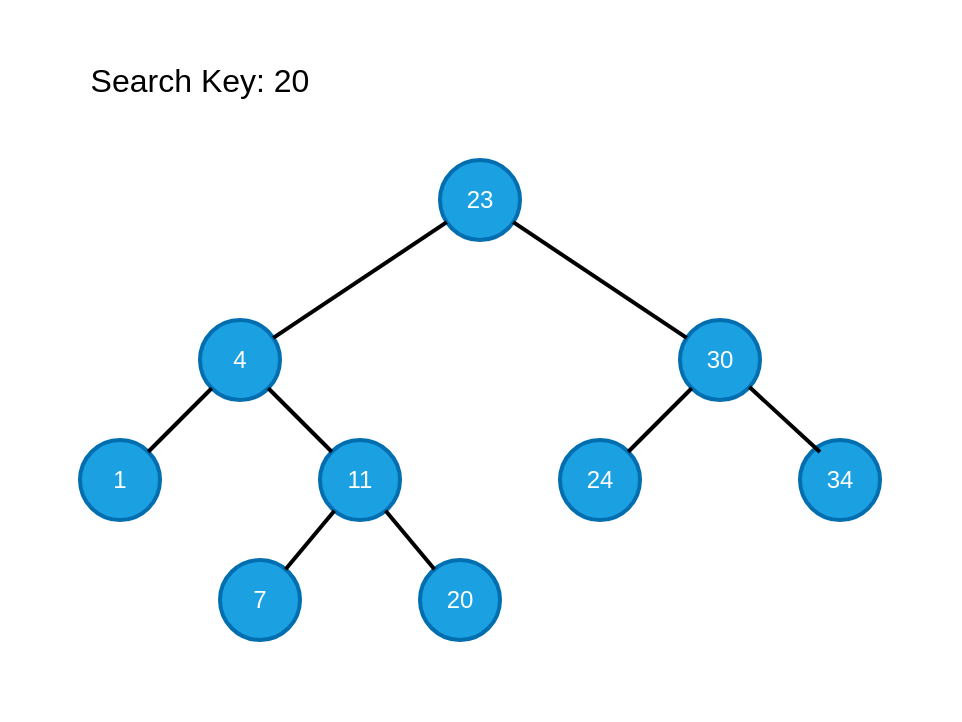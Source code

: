 <mxfile version="14.2.4" type="embed" pages="6">
    <diagram id="6hGFLwfOUW9BJ-s0fimq" name="01">
        <mxGraphModel dx="668" dy="574" grid="1" gridSize="10" guides="1" tooltips="1" connect="1" arrows="1" fold="1" page="1" pageScale="1" pageWidth="827" pageHeight="1169" math="0" shadow="0">
            <root>
                <mxCell id="0"/>
                <mxCell id="1" parent="0"/>
                <mxCell id="2" value="" style="rounded=0;whiteSpace=wrap;html=1;fillColor=#FFFFFF;strokeColor=none;" parent="1" vertex="1">
                    <mxGeometry x="100" y="20" width="480" height="360" as="geometry"/>
                </mxCell>
                <mxCell id="3" value="23" style="ellipse;whiteSpace=wrap;html=1;aspect=fixed;strokeColor=#006EAF;strokeWidth=2;fillColor=#1ba1e2;fontColor=#ffffff;" parent="1" vertex="1">
                    <mxGeometry x="320" y="100" width="40" height="40" as="geometry"/>
                </mxCell>
                <mxCell id="4" value="4&lt;span style=&quot;color: rgba(0 , 0 , 0 , 0) ; font-family: monospace ; font-size: 0px&quot;&gt;%3CmxGraphModel%3E%3Croot%3E%3CmxCell%20id%3D%220%22%2F%3E%3CmxCell%20id%3D%221%22%20parent%3D%220%22%2F%3E%3CmxCell%20id%3D%222%22%20value%3D%2223%22%20style%3D%22ellipse%3BwhiteSpace%3Dwrap%3Bhtml%3D1%3Baspect%3Dfixed%3BstrokeColor%3D%23006EAF%3BstrokeWidth%3D2%3BfillColor%3D%231ba1e2%3BfontColor%3D%23ffffff%3B%22%20vertex%3D%221%22%20parent%3D%221%22%3E%3CmxGeometry%20x%3D%22320%22%20y%3D%22120%22%20width%3D%2240%22%20height%3D%2240%22%20as%3D%22geometry%22%2F%3E%3C%2FmxCell%3E%3C%2Froot%3E%3C%2FmxGraphModel%3E&lt;/span&gt;" style="ellipse;whiteSpace=wrap;html=1;aspect=fixed;strokeColor=#006EAF;strokeWidth=2;fillColor=#1ba1e2;fontColor=#ffffff;" parent="1" vertex="1">
                    <mxGeometry x="200" y="180" width="40" height="40" as="geometry"/>
                </mxCell>
                <mxCell id="5" value="30" style="ellipse;whiteSpace=wrap;html=1;aspect=fixed;strokeColor=#006EAF;strokeWidth=2;fillColor=#1ba1e2;fontColor=#ffffff;" parent="1" vertex="1">
                    <mxGeometry x="440" y="180" width="40" height="40" as="geometry"/>
                </mxCell>
                <mxCell id="6" value="1" style="ellipse;whiteSpace=wrap;html=1;aspect=fixed;strokeColor=#006EAF;strokeWidth=2;fillColor=#1ba1e2;fontColor=#ffffff;" parent="1" vertex="1">
                    <mxGeometry x="140" y="240" width="40" height="40" as="geometry"/>
                </mxCell>
                <mxCell id="7" value="11" style="ellipse;whiteSpace=wrap;html=1;aspect=fixed;strokeColor=#006EAF;strokeWidth=2;fillColor=#1ba1e2;fontColor=#ffffff;" parent="1" vertex="1">
                    <mxGeometry x="260" y="240" width="40" height="40" as="geometry"/>
                </mxCell>
                <mxCell id="8" value="24" style="ellipse;whiteSpace=wrap;html=1;aspect=fixed;strokeColor=#006EAF;strokeWidth=2;fillColor=#1ba1e2;fontColor=#ffffff;" parent="1" vertex="1">
                    <mxGeometry x="380" y="240" width="40" height="40" as="geometry"/>
                </mxCell>
                <mxCell id="9" value="34" style="ellipse;whiteSpace=wrap;html=1;aspect=fixed;strokeColor=#006EAF;strokeWidth=2;fillColor=#1ba1e2;fontColor=#ffffff;" parent="1" vertex="1">
                    <mxGeometry x="500" y="240" width="40" height="40" as="geometry"/>
                </mxCell>
                <mxCell id="10" value="7" style="ellipse;whiteSpace=wrap;html=1;aspect=fixed;strokeColor=#006EAF;strokeWidth=2;fillColor=#1ba1e2;fontColor=#ffffff;" parent="1" vertex="1">
                    <mxGeometry x="210" y="300" width="40" height="40" as="geometry"/>
                </mxCell>
                <mxCell id="11" value="20" style="ellipse;whiteSpace=wrap;html=1;aspect=fixed;strokeColor=#006EAF;strokeWidth=2;fillColor=#1ba1e2;fontColor=#ffffff;" parent="1" vertex="1">
                    <mxGeometry x="310" y="300" width="40" height="40" as="geometry"/>
                </mxCell>
                <mxCell id="12" value="" style="endArrow=none;html=1;strokeColor=#000000;strokeWidth=2;" parent="1" source="4" target="3" edge="1">
                    <mxGeometry width="50" height="50" relative="1" as="geometry">
                        <mxPoint x="400" y="510" as="sourcePoint"/>
                        <mxPoint x="450" y="460" as="targetPoint"/>
                    </mxGeometry>
                </mxCell>
                <mxCell id="13" value="" style="endArrow=none;html=1;strokeColor=#000000;strokeWidth=2;" parent="1" source="5" target="3" edge="1">
                    <mxGeometry width="50" height="50" relative="1" as="geometry">
                        <mxPoint x="244.142" y="195.858" as="sourcePoint"/>
                        <mxPoint x="335.858" y="144.142" as="targetPoint"/>
                    </mxGeometry>
                </mxCell>
                <mxCell id="14" value="" style="endArrow=none;html=1;strokeColor=#000000;strokeWidth=2;" parent="1" source="4" target="6" edge="1">
                    <mxGeometry width="50" height="50" relative="1" as="geometry">
                        <mxPoint x="254.142" y="205.858" as="sourcePoint"/>
                        <mxPoint x="130" y="220" as="targetPoint"/>
                    </mxGeometry>
                </mxCell>
                <mxCell id="15" value="" style="endArrow=none;html=1;strokeColor=#000000;strokeWidth=2;" parent="1" target="4" edge="1" source="7">
                    <mxGeometry width="50" height="50" relative="1" as="geometry">
                        <mxPoint x="270" y="250" as="sourcePoint"/>
                        <mxPoint x="355.858" y="164.142" as="targetPoint"/>
                    </mxGeometry>
                </mxCell>
                <mxCell id="16" value="" style="endArrow=none;html=1;strokeColor=#000000;strokeWidth=2;" parent="1" source="8" target="5" edge="1">
                    <mxGeometry width="50" height="50" relative="1" as="geometry">
                        <mxPoint x="274.142" y="225.858" as="sourcePoint"/>
                        <mxPoint x="365.858" y="174.142" as="targetPoint"/>
                    </mxGeometry>
                </mxCell>
                <mxCell id="17" value="" style="endArrow=none;html=1;strokeColor=#000000;strokeWidth=2;" parent="1" target="5" edge="1">
                    <mxGeometry width="50" height="50" relative="1" as="geometry">
                        <mxPoint x="510" y="246" as="sourcePoint"/>
                        <mxPoint x="375.858" y="184.142" as="targetPoint"/>
                    </mxGeometry>
                </mxCell>
                <mxCell id="18" value="" style="endArrow=none;html=1;strokeColor=#000000;strokeWidth=2;" parent="1" source="11" target="7" edge="1">
                    <mxGeometry width="50" height="50" relative="1" as="geometry">
                        <mxPoint x="294.142" y="245.858" as="sourcePoint"/>
                        <mxPoint x="385.858" y="194.142" as="targetPoint"/>
                    </mxGeometry>
                </mxCell>
                <mxCell id="19" value="" style="endArrow=none;html=1;strokeColor=#000000;strokeWidth=2;" parent="1" source="7" target="10" edge="1">
                    <mxGeometry width="50" height="50" relative="1" as="geometry">
                        <mxPoint x="304.142" y="255.858" as="sourcePoint"/>
                        <mxPoint x="395.858" y="204.142" as="targetPoint"/>
                    </mxGeometry>
                </mxCell>
                <mxCell id="23" value="&lt;font style=&quot;font-size: 16px&quot; color=&quot;#000000&quot;&gt;Search Key: 20&lt;/font&gt;" style="text;html=1;strokeColor=none;fillColor=none;align=center;verticalAlign=middle;whiteSpace=wrap;rounded=0;" parent="1" vertex="1">
                    <mxGeometry x="140" y="50" width="120" height="20" as="geometry"/>
                </mxCell>
            </root>
        </mxGraphModel>
    </diagram>
    <diagram name="02" id="TyqY_QUfuox5X--qDcBJ">
        <mxGraphModel dx="668" dy="574" grid="1" gridSize="10" guides="1" tooltips="1" connect="1" arrows="1" fold="1" page="1" pageScale="1" pageWidth="827" pageHeight="1169" math="0" shadow="0">
            <root>
                <mxCell id="yJlyAvlwLjmYcm31kpEb-0"/>
                <mxCell id="yJlyAvlwLjmYcm31kpEb-1" parent="yJlyAvlwLjmYcm31kpEb-0"/>
                <mxCell id="yJlyAvlwLjmYcm31kpEb-2" value="" style="rounded=0;whiteSpace=wrap;html=1;fillColor=#FFFFFF;strokeColor=none;" parent="yJlyAvlwLjmYcm31kpEb-1" vertex="1">
                    <mxGeometry x="100" y="20" width="480" height="360" as="geometry"/>
                </mxCell>
                <mxCell id="yJlyAvlwLjmYcm31kpEb-3" value="23" style="ellipse;whiteSpace=wrap;html=1;aspect=fixed;strokeColor=#FF9933;strokeWidth=2;fillColor=#1ba1e2;fontColor=#ffffff;" parent="yJlyAvlwLjmYcm31kpEb-1" vertex="1">
                    <mxGeometry x="320" y="100" width="40" height="40" as="geometry"/>
                </mxCell>
                <mxCell id="yJlyAvlwLjmYcm31kpEb-4" value="4&lt;span style=&quot;color: rgba(0 , 0 , 0 , 0) ; font-family: monospace ; font-size: 0px&quot;&gt;%3CmxGraphModel%3E%3Croot%3E%3CmxCell%20id%3D%220%22%2F%3E%3CmxCell%20id%3D%221%22%20parent%3D%220%22%2F%3E%3CmxCell%20id%3D%222%22%20value%3D%2223%22%20style%3D%22ellipse%3BwhiteSpace%3Dwrap%3Bhtml%3D1%3Baspect%3Dfixed%3BstrokeColor%3D%23006EAF%3BstrokeWidth%3D2%3BfillColor%3D%231ba1e2%3BfontColor%3D%23ffffff%3B%22%20vertex%3D%221%22%20parent%3D%221%22%3E%3CmxGeometry%20x%3D%22320%22%20y%3D%22120%22%20width%3D%2240%22%20height%3D%2240%22%20as%3D%22geometry%22%2F%3E%3C%2FmxCell%3E%3C%2Froot%3E%3C%2FmxGraphModel%3E&lt;/span&gt;" style="ellipse;whiteSpace=wrap;html=1;aspect=fixed;strokeColor=#006EAF;strokeWidth=2;fillColor=#1ba1e2;fontColor=#ffffff;" parent="yJlyAvlwLjmYcm31kpEb-1" vertex="1">
                    <mxGeometry x="200" y="180" width="40" height="40" as="geometry"/>
                </mxCell>
                <mxCell id="yJlyAvlwLjmYcm31kpEb-5" value="30" style="ellipse;whiteSpace=wrap;html=1;aspect=fixed;strokeColor=#006EAF;strokeWidth=2;fillColor=#1ba1e2;fontColor=#ffffff;" parent="yJlyAvlwLjmYcm31kpEb-1" vertex="1">
                    <mxGeometry x="440" y="180" width="40" height="40" as="geometry"/>
                </mxCell>
                <mxCell id="yJlyAvlwLjmYcm31kpEb-6" value="1" style="ellipse;whiteSpace=wrap;html=1;aspect=fixed;strokeColor=#006EAF;strokeWidth=2;fillColor=#1ba1e2;fontColor=#ffffff;" parent="yJlyAvlwLjmYcm31kpEb-1" vertex="1">
                    <mxGeometry x="140" y="240" width="40" height="40" as="geometry"/>
                </mxCell>
                <mxCell id="yJlyAvlwLjmYcm31kpEb-7" value="11" style="ellipse;whiteSpace=wrap;html=1;aspect=fixed;strokeColor=#006EAF;strokeWidth=2;fillColor=#1ba1e2;fontColor=#ffffff;" parent="yJlyAvlwLjmYcm31kpEb-1" vertex="1">
                    <mxGeometry x="260" y="240" width="40" height="40" as="geometry"/>
                </mxCell>
                <mxCell id="yJlyAvlwLjmYcm31kpEb-8" value="24" style="ellipse;whiteSpace=wrap;html=1;aspect=fixed;strokeColor=#006EAF;strokeWidth=2;fillColor=#1ba1e2;fontColor=#ffffff;" parent="yJlyAvlwLjmYcm31kpEb-1" vertex="1">
                    <mxGeometry x="380" y="240" width="40" height="40" as="geometry"/>
                </mxCell>
                <mxCell id="yJlyAvlwLjmYcm31kpEb-9" value="34" style="ellipse;whiteSpace=wrap;html=1;aspect=fixed;strokeColor=#006EAF;strokeWidth=2;fillColor=#1ba1e2;fontColor=#ffffff;" parent="yJlyAvlwLjmYcm31kpEb-1" vertex="1">
                    <mxGeometry x="500" y="240" width="40" height="40" as="geometry"/>
                </mxCell>
                <mxCell id="yJlyAvlwLjmYcm31kpEb-10" value="7" style="ellipse;whiteSpace=wrap;html=1;aspect=fixed;strokeColor=#006EAF;strokeWidth=2;fillColor=#1ba1e2;fontColor=#ffffff;" parent="yJlyAvlwLjmYcm31kpEb-1" vertex="1">
                    <mxGeometry x="210" y="300" width="40" height="40" as="geometry"/>
                </mxCell>
                <mxCell id="yJlyAvlwLjmYcm31kpEb-11" value="20" style="ellipse;whiteSpace=wrap;html=1;aspect=fixed;strokeColor=#006EAF;strokeWidth=2;fillColor=#1ba1e2;fontColor=#ffffff;" parent="yJlyAvlwLjmYcm31kpEb-1" vertex="1">
                    <mxGeometry x="310" y="300" width="40" height="40" as="geometry"/>
                </mxCell>
                <mxCell id="yJlyAvlwLjmYcm31kpEb-12" value="" style="endArrow=none;html=1;strokeColor=#000000;strokeWidth=2;" parent="yJlyAvlwLjmYcm31kpEb-1" source="yJlyAvlwLjmYcm31kpEb-4" target="yJlyAvlwLjmYcm31kpEb-3" edge="1">
                    <mxGeometry width="50" height="50" relative="1" as="geometry">
                        <mxPoint x="400" y="510" as="sourcePoint"/>
                        <mxPoint x="450" y="460" as="targetPoint"/>
                    </mxGeometry>
                </mxCell>
                <mxCell id="yJlyAvlwLjmYcm31kpEb-13" value="" style="endArrow=none;html=1;strokeColor=#000000;strokeWidth=2;" parent="yJlyAvlwLjmYcm31kpEb-1" source="yJlyAvlwLjmYcm31kpEb-5" target="yJlyAvlwLjmYcm31kpEb-3" edge="1">
                    <mxGeometry width="50" height="50" relative="1" as="geometry">
                        <mxPoint x="244.142" y="195.858" as="sourcePoint"/>
                        <mxPoint x="335.858" y="144.142" as="targetPoint"/>
                    </mxGeometry>
                </mxCell>
                <mxCell id="yJlyAvlwLjmYcm31kpEb-14" value="" style="endArrow=none;html=1;strokeColor=#000000;strokeWidth=2;" parent="yJlyAvlwLjmYcm31kpEb-1" source="yJlyAvlwLjmYcm31kpEb-4" target="yJlyAvlwLjmYcm31kpEb-6" edge="1">
                    <mxGeometry width="50" height="50" relative="1" as="geometry">
                        <mxPoint x="254.142" y="205.858" as="sourcePoint"/>
                        <mxPoint x="130" y="220" as="targetPoint"/>
                    </mxGeometry>
                </mxCell>
                <mxCell id="yJlyAvlwLjmYcm31kpEb-15" value="" style="endArrow=none;html=1;strokeColor=#000000;strokeWidth=2;" parent="yJlyAvlwLjmYcm31kpEb-1" source="yJlyAvlwLjmYcm31kpEb-7" target="yJlyAvlwLjmYcm31kpEb-4" edge="1">
                    <mxGeometry width="50" height="50" relative="1" as="geometry">
                        <mxPoint x="264.142" y="215.858" as="sourcePoint"/>
                        <mxPoint x="355.858" y="164.142" as="targetPoint"/>
                    </mxGeometry>
                </mxCell>
                <mxCell id="yJlyAvlwLjmYcm31kpEb-16" value="" style="endArrow=none;html=1;strokeColor=#000000;strokeWidth=2;" parent="yJlyAvlwLjmYcm31kpEb-1" source="yJlyAvlwLjmYcm31kpEb-8" target="yJlyAvlwLjmYcm31kpEb-5" edge="1">
                    <mxGeometry width="50" height="50" relative="1" as="geometry">
                        <mxPoint x="274.142" y="225.858" as="sourcePoint"/>
                        <mxPoint x="365.858" y="174.142" as="targetPoint"/>
                    </mxGeometry>
                </mxCell>
                <mxCell id="yJlyAvlwLjmYcm31kpEb-17" value="" style="endArrow=none;html=1;strokeColor=#000000;strokeWidth=2;" parent="yJlyAvlwLjmYcm31kpEb-1" source="yJlyAvlwLjmYcm31kpEb-9" target="yJlyAvlwLjmYcm31kpEb-5" edge="1">
                    <mxGeometry width="50" height="50" relative="1" as="geometry">
                        <mxPoint x="284.142" y="235.858" as="sourcePoint"/>
                        <mxPoint x="375.858" y="184.142" as="targetPoint"/>
                    </mxGeometry>
                </mxCell>
                <mxCell id="yJlyAvlwLjmYcm31kpEb-18" value="" style="endArrow=none;html=1;strokeColor=#000000;strokeWidth=2;" parent="yJlyAvlwLjmYcm31kpEb-1" source="yJlyAvlwLjmYcm31kpEb-11" target="yJlyAvlwLjmYcm31kpEb-7" edge="1">
                    <mxGeometry width="50" height="50" relative="1" as="geometry">
                        <mxPoint x="294.142" y="245.858" as="sourcePoint"/>
                        <mxPoint x="385.858" y="194.142" as="targetPoint"/>
                    </mxGeometry>
                </mxCell>
                <mxCell id="yJlyAvlwLjmYcm31kpEb-19" value="" style="endArrow=none;html=1;strokeColor=#000000;strokeWidth=2;" parent="yJlyAvlwLjmYcm31kpEb-1" source="yJlyAvlwLjmYcm31kpEb-7" target="yJlyAvlwLjmYcm31kpEb-10" edge="1">
                    <mxGeometry width="50" height="50" relative="1" as="geometry">
                        <mxPoint x="304.142" y="255.858" as="sourcePoint"/>
                        <mxPoint x="395.858" y="204.142" as="targetPoint"/>
                    </mxGeometry>
                </mxCell>
                <mxCell id="yJlyAvlwLjmYcm31kpEb-20" value="&lt;font style=&quot;font-size: 16px&quot; color=&quot;#000000&quot;&gt;Search Key: 20&lt;/font&gt;" style="text;html=1;strokeColor=none;fillColor=none;align=center;verticalAlign=middle;whiteSpace=wrap;rounded=0;" parent="yJlyAvlwLjmYcm31kpEb-1" vertex="1">
                    <mxGeometry x="140" y="50" width="120" height="20" as="geometry"/>
                </mxCell>
                <mxCell id="yJlyAvlwLjmYcm31kpEb-21" value="" style="html=1;shadow=0;dashed=0;align=center;verticalAlign=middle;shape=mxgraph.arrows2.arrow;dy=0.52;dx=24.67;notch=0;strokeColor=#FF9933;fillColor=#FF9933;" parent="yJlyAvlwLjmYcm31kpEb-1" vertex="1">
                    <mxGeometry x="270" y="110" width="40" height="20" as="geometry"/>
                </mxCell>
            </root>
        </mxGraphModel>
    </diagram>
    <diagram name="03" id="FLO3kO1rliN66ES55ZwG">
        &#xa;
        <mxGraphModel dx="668" dy="574" grid="1" gridSize="10" guides="1" tooltips="1" connect="1" arrows="1" fold="1" page="1" pageScale="1" pageWidth="827" pageHeight="1169" math="0" shadow="0">
            &#xa;
            <root>
                &#xa;
                <mxCell id="lk4CORNwmiTK9j70exBJ-0"/>
                &#xa;
                <mxCell id="lk4CORNwmiTK9j70exBJ-1" parent="lk4CORNwmiTK9j70exBJ-0"/>
                &#xa;
                <mxCell id="lk4CORNwmiTK9j70exBJ-2" value="" style="rounded=0;whiteSpace=wrap;html=1;fillColor=#FFFFFF;strokeColor=none;" parent="lk4CORNwmiTK9j70exBJ-1" vertex="1">
                    &#xa;
                    <mxGeometry x="100" y="20" width="480" height="360" as="geometry"/>
                    &#xa;
                </mxCell>
                &#xa;
                <mxCell id="lk4CORNwmiTK9j70exBJ-3" value="23" style="ellipse;whiteSpace=wrap;html=1;aspect=fixed;strokeColor=#006EAF;strokeWidth=2;fillColor=#1ba1e2;fontColor=#ffffff;" parent="lk4CORNwmiTK9j70exBJ-1" vertex="1">
                    &#xa;
                    <mxGeometry x="320" y="100" width="40" height="40" as="geometry"/>
                    &#xa;
                </mxCell>
                &#xa;
                <mxCell id="lk4CORNwmiTK9j70exBJ-4" value="4&lt;span style=&quot;color: rgba(0 , 0 , 0 , 0) ; font-family: monospace ; font-size: 0px&quot;&gt;%3CmxGraphModel%3E%3Croot%3E%3CmxCell%20id%3D%220%22%2F%3E%3CmxCell%20id%3D%221%22%20parent%3D%220%22%2F%3E%3CmxCell%20id%3D%222%22%20value%3D%2223%22%20style%3D%22ellipse%3BwhiteSpace%3Dwrap%3Bhtml%3D1%3Baspect%3Dfixed%3BstrokeColor%3D%23006EAF%3BstrokeWidth%3D2%3BfillColor%3D%231ba1e2%3BfontColor%3D%23ffffff%3B%22%20vertex%3D%221%22%20parent%3D%221%22%3E%3CmxGeometry%20x%3D%22320%22%20y%3D%22120%22%20width%3D%2240%22%20height%3D%2240%22%20as%3D%22geometry%22%2F%3E%3C%2FmxCell%3E%3C%2Froot%3E%3C%2FmxGraphModel%3E&lt;/span&gt;" style="ellipse;whiteSpace=wrap;html=1;aspect=fixed;strokeColor=#FF9933;strokeWidth=2;fillColor=#1ba1e2;fontColor=#ffffff;" parent="lk4CORNwmiTK9j70exBJ-1" vertex="1">
                    &#xa;
                    <mxGeometry x="200" y="180" width="40" height="40" as="geometry"/>
                    &#xa;
                </mxCell>
                &#xa;
                <mxCell id="lk4CORNwmiTK9j70exBJ-5" value="30" style="ellipse;whiteSpace=wrap;html=1;aspect=fixed;strokeColor=#006EAF;strokeWidth=2;fillColor=#1ba1e2;fontColor=#ffffff;" parent="lk4CORNwmiTK9j70exBJ-1" vertex="1">
                    &#xa;
                    <mxGeometry x="440" y="180" width="40" height="40" as="geometry"/>
                    &#xa;
                </mxCell>
                &#xa;
                <mxCell id="lk4CORNwmiTK9j70exBJ-6" value="1" style="ellipse;whiteSpace=wrap;html=1;aspect=fixed;strokeColor=#006EAF;strokeWidth=2;fillColor=#1ba1e2;fontColor=#ffffff;" parent="lk4CORNwmiTK9j70exBJ-1" vertex="1">
                    &#xa;
                    <mxGeometry x="140" y="240" width="40" height="40" as="geometry"/>
                    &#xa;
                </mxCell>
                &#xa;
                <mxCell id="lk4CORNwmiTK9j70exBJ-7" value="11" style="ellipse;whiteSpace=wrap;html=1;aspect=fixed;strokeColor=#006EAF;strokeWidth=2;fillColor=#1ba1e2;fontColor=#ffffff;" parent="lk4CORNwmiTK9j70exBJ-1" vertex="1">
                    &#xa;
                    <mxGeometry x="260" y="240" width="40" height="40" as="geometry"/>
                    &#xa;
                </mxCell>
                &#xa;
                <mxCell id="lk4CORNwmiTK9j70exBJ-8" value="24" style="ellipse;whiteSpace=wrap;html=1;aspect=fixed;strokeColor=#006EAF;strokeWidth=2;fillColor=#1ba1e2;fontColor=#ffffff;" parent="lk4CORNwmiTK9j70exBJ-1" vertex="1">
                    &#xa;
                    <mxGeometry x="380" y="240" width="40" height="40" as="geometry"/>
                    &#xa;
                </mxCell>
                &#xa;
                <mxCell id="lk4CORNwmiTK9j70exBJ-9" value="34" style="ellipse;whiteSpace=wrap;html=1;aspect=fixed;strokeColor=#006EAF;strokeWidth=2;fillColor=#1ba1e2;fontColor=#ffffff;" parent="lk4CORNwmiTK9j70exBJ-1" vertex="1">
                    &#xa;
                    <mxGeometry x="500" y="240" width="40" height="40" as="geometry"/>
                    &#xa;
                </mxCell>
                &#xa;
                <mxCell id="lk4CORNwmiTK9j70exBJ-10" value="7" style="ellipse;whiteSpace=wrap;html=1;aspect=fixed;strokeColor=#006EAF;strokeWidth=2;fillColor=#1ba1e2;fontColor=#ffffff;" parent="lk4CORNwmiTK9j70exBJ-1" vertex="1">
                    &#xa;
                    <mxGeometry x="210" y="300" width="40" height="40" as="geometry"/>
                    &#xa;
                </mxCell>
                &#xa;
                <mxCell id="lk4CORNwmiTK9j70exBJ-11" value="20" style="ellipse;whiteSpace=wrap;html=1;aspect=fixed;strokeColor=#006EAF;strokeWidth=2;fillColor=#1ba1e2;fontColor=#ffffff;" parent="lk4CORNwmiTK9j70exBJ-1" vertex="1">
                    &#xa;
                    <mxGeometry x="310" y="300" width="40" height="40" as="geometry"/>
                    &#xa;
                </mxCell>
                &#xa;
                <mxCell id="lk4CORNwmiTK9j70exBJ-12" value="" style="endArrow=none;html=1;strokeColor=#000000;strokeWidth=2;" parent="lk4CORNwmiTK9j70exBJ-1" source="lk4CORNwmiTK9j70exBJ-4" target="lk4CORNwmiTK9j70exBJ-3" edge="1">
                    &#xa;
                    <mxGeometry width="50" height="50" relative="1" as="geometry">
                        &#xa;
                        <mxPoint x="400" y="510" as="sourcePoint"/>
                        &#xa;
                        <mxPoint x="450" y="460" as="targetPoint"/>
                        &#xa;
                    </mxGeometry>
                    &#xa;
                </mxCell>
                &#xa;
                <mxCell id="lk4CORNwmiTK9j70exBJ-13" value="" style="endArrow=none;html=1;strokeColor=#000000;strokeWidth=2;" parent="lk4CORNwmiTK9j70exBJ-1" source="lk4CORNwmiTK9j70exBJ-5" target="lk4CORNwmiTK9j70exBJ-3" edge="1">
                    &#xa;
                    <mxGeometry width="50" height="50" relative="1" as="geometry">
                        &#xa;
                        <mxPoint x="244.142" y="195.858" as="sourcePoint"/>
                        &#xa;
                        <mxPoint x="335.858" y="144.142" as="targetPoint"/>
                        &#xa;
                    </mxGeometry>
                    &#xa;
                </mxCell>
                &#xa;
                <mxCell id="lk4CORNwmiTK9j70exBJ-14" value="" style="endArrow=none;html=1;strokeColor=#000000;strokeWidth=2;" parent="lk4CORNwmiTK9j70exBJ-1" source="lk4CORNwmiTK9j70exBJ-4" target="lk4CORNwmiTK9j70exBJ-6" edge="1">
                    &#xa;
                    <mxGeometry width="50" height="50" relative="1" as="geometry">
                        &#xa;
                        <mxPoint x="254.142" y="205.858" as="sourcePoint"/>
                        &#xa;
                        <mxPoint x="130" y="220" as="targetPoint"/>
                        &#xa;
                    </mxGeometry>
                    &#xa;
                </mxCell>
                &#xa;
                <mxCell id="lk4CORNwmiTK9j70exBJ-15" value="" style="endArrow=none;html=1;strokeColor=#000000;strokeWidth=2;" parent="lk4CORNwmiTK9j70exBJ-1" source="lk4CORNwmiTK9j70exBJ-7" target="lk4CORNwmiTK9j70exBJ-4" edge="1">
                    &#xa;
                    <mxGeometry width="50" height="50" relative="1" as="geometry">
                        &#xa;
                        <mxPoint x="264.142" y="215.858" as="sourcePoint"/>
                        &#xa;
                        <mxPoint x="355.858" y="164.142" as="targetPoint"/>
                        &#xa;
                    </mxGeometry>
                    &#xa;
                </mxCell>
                &#xa;
                <mxCell id="lk4CORNwmiTK9j70exBJ-16" value="" style="endArrow=none;html=1;strokeColor=#000000;strokeWidth=2;" parent="lk4CORNwmiTK9j70exBJ-1" source="lk4CORNwmiTK9j70exBJ-8" target="lk4CORNwmiTK9j70exBJ-5" edge="1">
                    &#xa;
                    <mxGeometry width="50" height="50" relative="1" as="geometry">
                        &#xa;
                        <mxPoint x="274.142" y="225.858" as="sourcePoint"/>
                        &#xa;
                        <mxPoint x="365.858" y="174.142" as="targetPoint"/>
                        &#xa;
                    </mxGeometry>
                    &#xa;
                </mxCell>
                &#xa;
                <mxCell id="lk4CORNwmiTK9j70exBJ-17" value="" style="endArrow=none;html=1;strokeColor=#000000;strokeWidth=2;" parent="lk4CORNwmiTK9j70exBJ-1" source="lk4CORNwmiTK9j70exBJ-9" target="lk4CORNwmiTK9j70exBJ-5" edge="1">
                    &#xa;
                    <mxGeometry width="50" height="50" relative="1" as="geometry">
                        &#xa;
                        <mxPoint x="284.142" y="235.858" as="sourcePoint"/>
                        &#xa;
                        <mxPoint x="375.858" y="184.142" as="targetPoint"/>
                        &#xa;
                    </mxGeometry>
                    &#xa;
                </mxCell>
                &#xa;
                <mxCell id="lk4CORNwmiTK9j70exBJ-18" value="" style="endArrow=none;html=1;strokeColor=#000000;strokeWidth=2;" parent="lk4CORNwmiTK9j70exBJ-1" source="lk4CORNwmiTK9j70exBJ-11" target="lk4CORNwmiTK9j70exBJ-7" edge="1">
                    &#xa;
                    <mxGeometry width="50" height="50" relative="1" as="geometry">
                        &#xa;
                        <mxPoint x="294.142" y="245.858" as="sourcePoint"/>
                        &#xa;
                        <mxPoint x="385.858" y="194.142" as="targetPoint"/>
                        &#xa;
                    </mxGeometry>
                    &#xa;
                </mxCell>
                &#xa;
                <mxCell id="lk4CORNwmiTK9j70exBJ-19" value="" style="endArrow=none;html=1;strokeColor=#000000;strokeWidth=2;" parent="lk4CORNwmiTK9j70exBJ-1" source="lk4CORNwmiTK9j70exBJ-7" target="lk4CORNwmiTK9j70exBJ-10" edge="1">
                    &#xa;
                    <mxGeometry width="50" height="50" relative="1" as="geometry">
                        &#xa;
                        <mxPoint x="304.142" y="255.858" as="sourcePoint"/>
                        &#xa;
                        <mxPoint x="395.858" y="204.142" as="targetPoint"/>
                        &#xa;
                    </mxGeometry>
                    &#xa;
                </mxCell>
                &#xa;
                <mxCell id="lk4CORNwmiTK9j70exBJ-20" value="&lt;font style=&quot;font-size: 16px&quot; color=&quot;#000000&quot;&gt;Search Key: 20&lt;/font&gt;" style="text;html=1;strokeColor=none;fillColor=none;align=center;verticalAlign=middle;whiteSpace=wrap;rounded=0;" parent="lk4CORNwmiTK9j70exBJ-1" vertex="1">
                    &#xa;
                    <mxGeometry x="140" y="50" width="120" height="20" as="geometry"/>
                    &#xa;
                </mxCell>
                &#xa;
                <mxCell id="lk4CORNwmiTK9j70exBJ-21" value="" style="html=1;shadow=0;dashed=0;align=center;verticalAlign=middle;shape=mxgraph.arrows2.arrow;dy=0.52;dx=24.67;notch=0;strokeColor=#FF9933;fillColor=#FF9933;" parent="lk4CORNwmiTK9j70exBJ-1" vertex="1">
                    &#xa;
                    <mxGeometry x="150" y="190" width="40" height="20" as="geometry"/>
                    &#xa;
                </mxCell>
                &#xa;
            </root>
            &#xa;
        </mxGraphModel>
        &#xa;
    </diagram>
    <diagram name="04" id="n0aMl11D01FnOIaVxa2I">
        &#xa;
        <mxGraphModel dx="668" dy="574" grid="1" gridSize="10" guides="1" tooltips="1" connect="1" arrows="1" fold="1" page="1" pageScale="1" pageWidth="827" pageHeight="1169" math="0" shadow="0">
            &#xa;
            <root>
                &#xa;
                <mxCell id="WNKB9fjOYrMiOc_igsey-0"/>
                &#xa;
                <mxCell id="WNKB9fjOYrMiOc_igsey-1" parent="WNKB9fjOYrMiOc_igsey-0"/>
                &#xa;
                <mxCell id="WNKB9fjOYrMiOc_igsey-2" value="" style="rounded=0;whiteSpace=wrap;html=1;fillColor=#FFFFFF;strokeColor=none;" parent="WNKB9fjOYrMiOc_igsey-1" vertex="1">
                    &#xa;
                    <mxGeometry x="100" y="20" width="480" height="360" as="geometry"/>
                    &#xa;
                </mxCell>
                &#xa;
                <mxCell id="WNKB9fjOYrMiOc_igsey-3" value="23" style="ellipse;whiteSpace=wrap;html=1;aspect=fixed;strokeColor=#006EAF;strokeWidth=2;fillColor=#1ba1e2;fontColor=#ffffff;" parent="WNKB9fjOYrMiOc_igsey-1" vertex="1">
                    &#xa;
                    <mxGeometry x="320" y="100" width="40" height="40" as="geometry"/>
                    &#xa;
                </mxCell>
                &#xa;
                <mxCell id="WNKB9fjOYrMiOc_igsey-4" value="4&lt;span style=&quot;color: rgba(0 , 0 , 0 , 0) ; font-family: monospace ; font-size: 0px&quot;&gt;%3CmxGraphModel%3E%3Croot%3E%3CmxCell%20id%3D%220%22%2F%3E%3CmxCell%20id%3D%221%22%20parent%3D%220%22%2F%3E%3CmxCell%20id%3D%222%22%20value%3D%2223%22%20style%3D%22ellipse%3BwhiteSpace%3Dwrap%3Bhtml%3D1%3Baspect%3Dfixed%3BstrokeColor%3D%23006EAF%3BstrokeWidth%3D2%3BfillColor%3D%231ba1e2%3BfontColor%3D%23ffffff%3B%22%20vertex%3D%221%22%20parent%3D%221%22%3E%3CmxGeometry%20x%3D%22320%22%20y%3D%22120%22%20width%3D%2240%22%20height%3D%2240%22%20as%3D%22geometry%22%2F%3E%3C%2FmxCell%3E%3C%2Froot%3E%3C%2FmxGraphModel%3E&lt;/span&gt;" style="ellipse;whiteSpace=wrap;html=1;aspect=fixed;strokeColor=#006EAF;strokeWidth=2;fillColor=#1ba1e2;fontColor=#ffffff;" parent="WNKB9fjOYrMiOc_igsey-1" vertex="1">
                    &#xa;
                    <mxGeometry x="200" y="180" width="40" height="40" as="geometry"/>
                    &#xa;
                </mxCell>
                &#xa;
                <mxCell id="WNKB9fjOYrMiOc_igsey-5" value="30" style="ellipse;whiteSpace=wrap;html=1;aspect=fixed;strokeColor=#006EAF;strokeWidth=2;fillColor=#1ba1e2;fontColor=#ffffff;" parent="WNKB9fjOYrMiOc_igsey-1" vertex="1">
                    &#xa;
                    <mxGeometry x="440" y="180" width="40" height="40" as="geometry"/>
                    &#xa;
                </mxCell>
                &#xa;
                <mxCell id="WNKB9fjOYrMiOc_igsey-6" value="1" style="ellipse;whiteSpace=wrap;html=1;aspect=fixed;strokeColor=#006EAF;strokeWidth=2;fillColor=#1ba1e2;fontColor=#ffffff;" parent="WNKB9fjOYrMiOc_igsey-1" vertex="1">
                    &#xa;
                    <mxGeometry x="140" y="240" width="40" height="40" as="geometry"/>
                    &#xa;
                </mxCell>
                &#xa;
                <mxCell id="WNKB9fjOYrMiOc_igsey-7" value="11" style="ellipse;whiteSpace=wrap;html=1;aspect=fixed;strokeColor=#FF9933;strokeWidth=2;fillColor=#1ba1e2;fontColor=#ffffff;" parent="WNKB9fjOYrMiOc_igsey-1" vertex="1">
                    &#xa;
                    <mxGeometry x="260" y="240" width="40" height="40" as="geometry"/>
                    &#xa;
                </mxCell>
                &#xa;
                <mxCell id="WNKB9fjOYrMiOc_igsey-8" value="24" style="ellipse;whiteSpace=wrap;html=1;aspect=fixed;strokeColor=#006EAF;strokeWidth=2;fillColor=#1ba1e2;fontColor=#ffffff;" parent="WNKB9fjOYrMiOc_igsey-1" vertex="1">
                    &#xa;
                    <mxGeometry x="380" y="240" width="40" height="40" as="geometry"/>
                    &#xa;
                </mxCell>
                &#xa;
                <mxCell id="WNKB9fjOYrMiOc_igsey-9" value="34" style="ellipse;whiteSpace=wrap;html=1;aspect=fixed;strokeColor=#006EAF;strokeWidth=2;fillColor=#1ba1e2;fontColor=#ffffff;" parent="WNKB9fjOYrMiOc_igsey-1" vertex="1">
                    &#xa;
                    <mxGeometry x="500" y="240" width="40" height="40" as="geometry"/>
                    &#xa;
                </mxCell>
                &#xa;
                <mxCell id="WNKB9fjOYrMiOc_igsey-10" value="7" style="ellipse;whiteSpace=wrap;html=1;aspect=fixed;strokeColor=#006EAF;strokeWidth=2;fillColor=#1ba1e2;fontColor=#ffffff;" parent="WNKB9fjOYrMiOc_igsey-1" vertex="1">
                    &#xa;
                    <mxGeometry x="210" y="300" width="40" height="40" as="geometry"/>
                    &#xa;
                </mxCell>
                &#xa;
                <mxCell id="WNKB9fjOYrMiOc_igsey-11" value="20" style="ellipse;whiteSpace=wrap;html=1;aspect=fixed;strokeColor=#006EAF;strokeWidth=2;fillColor=#1ba1e2;fontColor=#ffffff;" parent="WNKB9fjOYrMiOc_igsey-1" vertex="1">
                    &#xa;
                    <mxGeometry x="310" y="300" width="40" height="40" as="geometry"/>
                    &#xa;
                </mxCell>
                &#xa;
                <mxCell id="WNKB9fjOYrMiOc_igsey-12" value="" style="endArrow=none;html=1;strokeColor=#000000;strokeWidth=2;" parent="WNKB9fjOYrMiOc_igsey-1" source="WNKB9fjOYrMiOc_igsey-4" target="WNKB9fjOYrMiOc_igsey-3" edge="1">
                    &#xa;
                    <mxGeometry width="50" height="50" relative="1" as="geometry">
                        &#xa;
                        <mxPoint x="400" y="510" as="sourcePoint"/>
                        &#xa;
                        <mxPoint x="450" y="460" as="targetPoint"/>
                        &#xa;
                    </mxGeometry>
                    &#xa;
                </mxCell>
                &#xa;
                <mxCell id="WNKB9fjOYrMiOc_igsey-13" value="" style="endArrow=none;html=1;strokeColor=#000000;strokeWidth=2;" parent="WNKB9fjOYrMiOc_igsey-1" source="WNKB9fjOYrMiOc_igsey-5" target="WNKB9fjOYrMiOc_igsey-3" edge="1">
                    &#xa;
                    <mxGeometry width="50" height="50" relative="1" as="geometry">
                        &#xa;
                        <mxPoint x="244.142" y="195.858" as="sourcePoint"/>
                        &#xa;
                        <mxPoint x="335.858" y="144.142" as="targetPoint"/>
                        &#xa;
                    </mxGeometry>
                    &#xa;
                </mxCell>
                &#xa;
                <mxCell id="WNKB9fjOYrMiOc_igsey-14" value="" style="endArrow=none;html=1;strokeColor=#000000;strokeWidth=2;" parent="WNKB9fjOYrMiOc_igsey-1" source="WNKB9fjOYrMiOc_igsey-4" target="WNKB9fjOYrMiOc_igsey-6" edge="1">
                    &#xa;
                    <mxGeometry width="50" height="50" relative="1" as="geometry">
                        &#xa;
                        <mxPoint x="254.142" y="205.858" as="sourcePoint"/>
                        &#xa;
                        <mxPoint x="130" y="220" as="targetPoint"/>
                        &#xa;
                    </mxGeometry>
                    &#xa;
                </mxCell>
                &#xa;
                <mxCell id="WNKB9fjOYrMiOc_igsey-15" value="" style="endArrow=none;html=1;strokeColor=#000000;strokeWidth=2;" parent="WNKB9fjOYrMiOc_igsey-1" source="WNKB9fjOYrMiOc_igsey-7" target="WNKB9fjOYrMiOc_igsey-4" edge="1">
                    &#xa;
                    <mxGeometry width="50" height="50" relative="1" as="geometry">
                        &#xa;
                        <mxPoint x="264.142" y="215.858" as="sourcePoint"/>
                        &#xa;
                        <mxPoint x="355.858" y="164.142" as="targetPoint"/>
                        &#xa;
                    </mxGeometry>
                    &#xa;
                </mxCell>
                &#xa;
                <mxCell id="WNKB9fjOYrMiOc_igsey-16" value="" style="endArrow=none;html=1;strokeColor=#000000;strokeWidth=2;" parent="WNKB9fjOYrMiOc_igsey-1" source="WNKB9fjOYrMiOc_igsey-8" target="WNKB9fjOYrMiOc_igsey-5" edge="1">
                    &#xa;
                    <mxGeometry width="50" height="50" relative="1" as="geometry">
                        &#xa;
                        <mxPoint x="274.142" y="225.858" as="sourcePoint"/>
                        &#xa;
                        <mxPoint x="365.858" y="174.142" as="targetPoint"/>
                        &#xa;
                    </mxGeometry>
                    &#xa;
                </mxCell>
                &#xa;
                <mxCell id="WNKB9fjOYrMiOc_igsey-17" value="" style="endArrow=none;html=1;strokeColor=#000000;strokeWidth=2;" parent="WNKB9fjOYrMiOc_igsey-1" source="WNKB9fjOYrMiOc_igsey-9" target="WNKB9fjOYrMiOc_igsey-5" edge="1">
                    &#xa;
                    <mxGeometry width="50" height="50" relative="1" as="geometry">
                        &#xa;
                        <mxPoint x="284.142" y="235.858" as="sourcePoint"/>
                        &#xa;
                        <mxPoint x="375.858" y="184.142" as="targetPoint"/>
                        &#xa;
                    </mxGeometry>
                    &#xa;
                </mxCell>
                &#xa;
                <mxCell id="WNKB9fjOYrMiOc_igsey-18" value="" style="endArrow=none;html=1;strokeColor=#000000;strokeWidth=2;" parent="WNKB9fjOYrMiOc_igsey-1" source="WNKB9fjOYrMiOc_igsey-11" target="WNKB9fjOYrMiOc_igsey-7" edge="1">
                    &#xa;
                    <mxGeometry width="50" height="50" relative="1" as="geometry">
                        &#xa;
                        <mxPoint x="294.142" y="245.858" as="sourcePoint"/>
                        &#xa;
                        <mxPoint x="385.858" y="194.142" as="targetPoint"/>
                        &#xa;
                    </mxGeometry>
                    &#xa;
                </mxCell>
                &#xa;
                <mxCell id="WNKB9fjOYrMiOc_igsey-19" value="" style="endArrow=none;html=1;strokeColor=#000000;strokeWidth=2;" parent="WNKB9fjOYrMiOc_igsey-1" source="WNKB9fjOYrMiOc_igsey-7" target="WNKB9fjOYrMiOc_igsey-10" edge="1">
                    &#xa;
                    <mxGeometry width="50" height="50" relative="1" as="geometry">
                        &#xa;
                        <mxPoint x="304.142" y="255.858" as="sourcePoint"/>
                        &#xa;
                        <mxPoint x="395.858" y="204.142" as="targetPoint"/>
                        &#xa;
                    </mxGeometry>
                    &#xa;
                </mxCell>
                &#xa;
                <mxCell id="WNKB9fjOYrMiOc_igsey-20" value="&lt;font style=&quot;font-size: 16px&quot; color=&quot;#000000&quot;&gt;Search Key: 20&lt;/font&gt;" style="text;html=1;strokeColor=none;fillColor=none;align=center;verticalAlign=middle;whiteSpace=wrap;rounded=0;" parent="WNKB9fjOYrMiOc_igsey-1" vertex="1">
                    &#xa;
                    <mxGeometry x="140" y="50" width="120" height="20" as="geometry"/>
                    &#xa;
                </mxCell>
                &#xa;
                <mxCell id="WNKB9fjOYrMiOc_igsey-21" value="" style="html=1;shadow=0;dashed=0;align=center;verticalAlign=middle;shape=mxgraph.arrows2.arrow;dy=0.52;dx=24.67;notch=0;strokeColor=#FF9933;fillColor=#FF9933;" parent="WNKB9fjOYrMiOc_igsey-1" vertex="1">
                    &#xa;
                    <mxGeometry x="210" y="250" width="40" height="20" as="geometry"/>
                    &#xa;
                </mxCell>
                &#xa;
            </root>
            &#xa;
        </mxGraphModel>
        &#xa;
    </diagram>
    <diagram name="05" id="vLJIwDODaOsQZpBBP4Ai">
        &#xa;
        <mxGraphModel dx="668" dy="574" grid="1" gridSize="10" guides="1" tooltips="1" connect="1" arrows="1" fold="1" page="1" pageScale="1" pageWidth="827" pageHeight="1169" math="0" shadow="0">
            &#xa;
            <root>
                &#xa;
                <mxCell id="OXOY9oS_qfi8opJCfRy4-0"/>
                &#xa;
                <mxCell id="OXOY9oS_qfi8opJCfRy4-1" parent="OXOY9oS_qfi8opJCfRy4-0"/>
                &#xa;
                <mxCell id="OXOY9oS_qfi8opJCfRy4-2" value="" style="rounded=0;whiteSpace=wrap;html=1;fillColor=#FFFFFF;strokeColor=none;" parent="OXOY9oS_qfi8opJCfRy4-1" vertex="1">
                    &#xa;
                    <mxGeometry x="100" y="20" width="480" height="360" as="geometry"/>
                    &#xa;
                </mxCell>
                &#xa;
                <mxCell id="OXOY9oS_qfi8opJCfRy4-3" value="23" style="ellipse;whiteSpace=wrap;html=1;aspect=fixed;strokeColor=#006EAF;strokeWidth=2;fillColor=#1ba1e2;fontColor=#ffffff;" parent="OXOY9oS_qfi8opJCfRy4-1" vertex="1">
                    &#xa;
                    <mxGeometry x="320" y="100" width="40" height="40" as="geometry"/>
                    &#xa;
                </mxCell>
                &#xa;
                <mxCell id="OXOY9oS_qfi8opJCfRy4-4" value="4&lt;span style=&quot;color: rgba(0 , 0 , 0 , 0) ; font-family: monospace ; font-size: 0px&quot;&gt;%3CmxGraphModel%3E%3Croot%3E%3CmxCell%20id%3D%220%22%2F%3E%3CmxCell%20id%3D%221%22%20parent%3D%220%22%2F%3E%3CmxCell%20id%3D%222%22%20value%3D%2223%22%20style%3D%22ellipse%3BwhiteSpace%3Dwrap%3Bhtml%3D1%3Baspect%3Dfixed%3BstrokeColor%3D%23006EAF%3BstrokeWidth%3D2%3BfillColor%3D%231ba1e2%3BfontColor%3D%23ffffff%3B%22%20vertex%3D%221%22%20parent%3D%221%22%3E%3CmxGeometry%20x%3D%22320%22%20y%3D%22120%22%20width%3D%2240%22%20height%3D%2240%22%20as%3D%22geometry%22%2F%3E%3C%2FmxCell%3E%3C%2Froot%3E%3C%2FmxGraphModel%3E&lt;/span&gt;" style="ellipse;whiteSpace=wrap;html=1;aspect=fixed;strokeColor=#006EAF;strokeWidth=2;fillColor=#1ba1e2;fontColor=#ffffff;" parent="OXOY9oS_qfi8opJCfRy4-1" vertex="1">
                    &#xa;
                    <mxGeometry x="200" y="180" width="40" height="40" as="geometry"/>
                    &#xa;
                </mxCell>
                &#xa;
                <mxCell id="OXOY9oS_qfi8opJCfRy4-5" value="30" style="ellipse;whiteSpace=wrap;html=1;aspect=fixed;strokeColor=#006EAF;strokeWidth=2;fillColor=#1ba1e2;fontColor=#ffffff;" parent="OXOY9oS_qfi8opJCfRy4-1" vertex="1">
                    &#xa;
                    <mxGeometry x="440" y="180" width="40" height="40" as="geometry"/>
                    &#xa;
                </mxCell>
                &#xa;
                <mxCell id="OXOY9oS_qfi8opJCfRy4-6" value="1" style="ellipse;whiteSpace=wrap;html=1;aspect=fixed;strokeColor=#006EAF;strokeWidth=2;fillColor=#1ba1e2;fontColor=#ffffff;" parent="OXOY9oS_qfi8opJCfRy4-1" vertex="1">
                    &#xa;
                    <mxGeometry x="140" y="240" width="40" height="40" as="geometry"/>
                    &#xa;
                </mxCell>
                &#xa;
                <mxCell id="OXOY9oS_qfi8opJCfRy4-7" value="11" style="ellipse;whiteSpace=wrap;html=1;aspect=fixed;strokeColor=#006EAF;strokeWidth=2;fillColor=#1ba1e2;fontColor=#ffffff;" parent="OXOY9oS_qfi8opJCfRy4-1" vertex="1">
                    &#xa;
                    <mxGeometry x="260" y="240" width="40" height="40" as="geometry"/>
                    &#xa;
                </mxCell>
                &#xa;
                <mxCell id="OXOY9oS_qfi8opJCfRy4-8" value="24" style="ellipse;whiteSpace=wrap;html=1;aspect=fixed;strokeColor=#006EAF;strokeWidth=2;fillColor=#1ba1e2;fontColor=#ffffff;" parent="OXOY9oS_qfi8opJCfRy4-1" vertex="1">
                    &#xa;
                    <mxGeometry x="380" y="240" width="40" height="40" as="geometry"/>
                    &#xa;
                </mxCell>
                &#xa;
                <mxCell id="OXOY9oS_qfi8opJCfRy4-9" value="34" style="ellipse;whiteSpace=wrap;html=1;aspect=fixed;strokeColor=#006EAF;strokeWidth=2;fillColor=#1ba1e2;fontColor=#ffffff;" parent="OXOY9oS_qfi8opJCfRy4-1" vertex="1">
                    &#xa;
                    <mxGeometry x="500" y="240" width="40" height="40" as="geometry"/>
                    &#xa;
                </mxCell>
                &#xa;
                <mxCell id="OXOY9oS_qfi8opJCfRy4-10" value="7" style="ellipse;whiteSpace=wrap;html=1;aspect=fixed;strokeColor=#006EAF;strokeWidth=2;fillColor=#1ba1e2;fontColor=#ffffff;" parent="OXOY9oS_qfi8opJCfRy4-1" vertex="1">
                    &#xa;
                    <mxGeometry x="210" y="300" width="40" height="40" as="geometry"/>
                    &#xa;
                </mxCell>
                &#xa;
                <mxCell id="OXOY9oS_qfi8opJCfRy4-11" value="20" style="ellipse;whiteSpace=wrap;html=1;aspect=fixed;strokeColor=#FF9933;strokeWidth=2;fillColor=#1ba1e2;fontColor=#ffffff;" parent="OXOY9oS_qfi8opJCfRy4-1" vertex="1">
                    &#xa;
                    <mxGeometry x="310" y="300" width="40" height="40" as="geometry"/>
                    &#xa;
                </mxCell>
                &#xa;
                <mxCell id="OXOY9oS_qfi8opJCfRy4-12" value="" style="endArrow=none;html=1;strokeColor=#000000;strokeWidth=2;" parent="OXOY9oS_qfi8opJCfRy4-1" source="OXOY9oS_qfi8opJCfRy4-4" target="OXOY9oS_qfi8opJCfRy4-3" edge="1">
                    &#xa;
                    <mxGeometry width="50" height="50" relative="1" as="geometry">
                        &#xa;
                        <mxPoint x="400" y="510" as="sourcePoint"/>
                        &#xa;
                        <mxPoint x="450" y="460" as="targetPoint"/>
                        &#xa;
                    </mxGeometry>
                    &#xa;
                </mxCell>
                &#xa;
                <mxCell id="OXOY9oS_qfi8opJCfRy4-13" value="" style="endArrow=none;html=1;strokeColor=#000000;strokeWidth=2;" parent="OXOY9oS_qfi8opJCfRy4-1" source="OXOY9oS_qfi8opJCfRy4-5" target="OXOY9oS_qfi8opJCfRy4-3" edge="1">
                    &#xa;
                    <mxGeometry width="50" height="50" relative="1" as="geometry">
                        &#xa;
                        <mxPoint x="244.142" y="195.858" as="sourcePoint"/>
                        &#xa;
                        <mxPoint x="335.858" y="144.142" as="targetPoint"/>
                        &#xa;
                    </mxGeometry>
                    &#xa;
                </mxCell>
                &#xa;
                <mxCell id="OXOY9oS_qfi8opJCfRy4-14" value="" style="endArrow=none;html=1;strokeColor=#000000;strokeWidth=2;" parent="OXOY9oS_qfi8opJCfRy4-1" source="OXOY9oS_qfi8opJCfRy4-4" target="OXOY9oS_qfi8opJCfRy4-6" edge="1">
                    &#xa;
                    <mxGeometry width="50" height="50" relative="1" as="geometry">
                        &#xa;
                        <mxPoint x="254.142" y="205.858" as="sourcePoint"/>
                        &#xa;
                        <mxPoint x="130" y="220" as="targetPoint"/>
                        &#xa;
                    </mxGeometry>
                    &#xa;
                </mxCell>
                &#xa;
                <mxCell id="OXOY9oS_qfi8opJCfRy4-15" value="" style="endArrow=none;html=1;strokeColor=#000000;strokeWidth=2;" parent="OXOY9oS_qfi8opJCfRy4-1" source="OXOY9oS_qfi8opJCfRy4-7" target="OXOY9oS_qfi8opJCfRy4-4" edge="1">
                    &#xa;
                    <mxGeometry width="50" height="50" relative="1" as="geometry">
                        &#xa;
                        <mxPoint x="264.142" y="215.858" as="sourcePoint"/>
                        &#xa;
                        <mxPoint x="355.858" y="164.142" as="targetPoint"/>
                        &#xa;
                    </mxGeometry>
                    &#xa;
                </mxCell>
                &#xa;
                <mxCell id="OXOY9oS_qfi8opJCfRy4-16" value="" style="endArrow=none;html=1;strokeColor=#000000;strokeWidth=2;" parent="OXOY9oS_qfi8opJCfRy4-1" source="OXOY9oS_qfi8opJCfRy4-8" target="OXOY9oS_qfi8opJCfRy4-5" edge="1">
                    &#xa;
                    <mxGeometry width="50" height="50" relative="1" as="geometry">
                        &#xa;
                        <mxPoint x="274.142" y="225.858" as="sourcePoint"/>
                        &#xa;
                        <mxPoint x="365.858" y="174.142" as="targetPoint"/>
                        &#xa;
                    </mxGeometry>
                    &#xa;
                </mxCell>
                &#xa;
                <mxCell id="OXOY9oS_qfi8opJCfRy4-17" value="" style="endArrow=none;html=1;strokeColor=#000000;strokeWidth=2;" parent="OXOY9oS_qfi8opJCfRy4-1" source="OXOY9oS_qfi8opJCfRy4-9" target="OXOY9oS_qfi8opJCfRy4-5" edge="1">
                    &#xa;
                    <mxGeometry width="50" height="50" relative="1" as="geometry">
                        &#xa;
                        <mxPoint x="284.142" y="235.858" as="sourcePoint"/>
                        &#xa;
                        <mxPoint x="375.858" y="184.142" as="targetPoint"/>
                        &#xa;
                    </mxGeometry>
                    &#xa;
                </mxCell>
                &#xa;
                <mxCell id="OXOY9oS_qfi8opJCfRy4-18" value="" style="endArrow=none;html=1;strokeColor=#000000;strokeWidth=2;" parent="OXOY9oS_qfi8opJCfRy4-1" source="OXOY9oS_qfi8opJCfRy4-11" target="OXOY9oS_qfi8opJCfRy4-7" edge="1">
                    &#xa;
                    <mxGeometry width="50" height="50" relative="1" as="geometry">
                        &#xa;
                        <mxPoint x="294.142" y="245.858" as="sourcePoint"/>
                        &#xa;
                        <mxPoint x="385.858" y="194.142" as="targetPoint"/>
                        &#xa;
                    </mxGeometry>
                    &#xa;
                </mxCell>
                &#xa;
                <mxCell id="OXOY9oS_qfi8opJCfRy4-19" value="" style="endArrow=none;html=1;strokeColor=#000000;strokeWidth=2;" parent="OXOY9oS_qfi8opJCfRy4-1" source="OXOY9oS_qfi8opJCfRy4-7" target="OXOY9oS_qfi8opJCfRy4-10" edge="1">
                    &#xa;
                    <mxGeometry width="50" height="50" relative="1" as="geometry">
                        &#xa;
                        <mxPoint x="304.142" y="255.858" as="sourcePoint"/>
                        &#xa;
                        <mxPoint x="395.858" y="204.142" as="targetPoint"/>
                        &#xa;
                    </mxGeometry>
                    &#xa;
                </mxCell>
                &#xa;
                <mxCell id="OXOY9oS_qfi8opJCfRy4-20" value="&lt;font style=&quot;font-size: 16px&quot; color=&quot;#000000&quot;&gt;Search Key: 20&lt;/font&gt;" style="text;html=1;strokeColor=none;fillColor=none;align=center;verticalAlign=middle;whiteSpace=wrap;rounded=0;" parent="OXOY9oS_qfi8opJCfRy4-1" vertex="1">
                    &#xa;
                    <mxGeometry x="140" y="50" width="120" height="20" as="geometry"/>
                    &#xa;
                </mxCell>
                &#xa;
                <mxCell id="OXOY9oS_qfi8opJCfRy4-21" value="" style="html=1;shadow=0;dashed=0;align=center;verticalAlign=middle;shape=mxgraph.arrows2.arrow;dy=0.52;dx=24.67;notch=0;strokeColor=#FF9933;fillColor=#FF9933;" parent="OXOY9oS_qfi8opJCfRy4-1" vertex="1">
                    &#xa;
                    <mxGeometry x="265" y="310" width="40" height="20" as="geometry"/>
                    &#xa;
                </mxCell>
                &#xa;
            </root>
            &#xa;
        </mxGraphModel>
        &#xa;
    </diagram>
    <diagram name="06" id="jdGPXie0gubcXsUzYvxX">
        &#xa;
        <mxGraphModel dx="668" dy="574" grid="1" gridSize="10" guides="1" tooltips="1" connect="1" arrows="1" fold="1" page="1" pageScale="1" pageWidth="827" pageHeight="1169" math="0" shadow="0">
            &#xa;
            <root>
                &#xa;
                <mxCell id="FOGCgNfSMbgXP8PYWGNG-0"/>
                &#xa;
                <mxCell id="FOGCgNfSMbgXP8PYWGNG-1" parent="FOGCgNfSMbgXP8PYWGNG-0"/>
                &#xa;
                <mxCell id="FOGCgNfSMbgXP8PYWGNG-2" value="" style="rounded=0;whiteSpace=wrap;html=1;fillColor=#FFFFFF;strokeColor=none;" parent="FOGCgNfSMbgXP8PYWGNG-1" vertex="1">
                    &#xa;
                    <mxGeometry x="100" y="20" width="480" height="360" as="geometry"/>
                    &#xa;
                </mxCell>
                &#xa;
                <mxCell id="FOGCgNfSMbgXP8PYWGNG-3" value="23" style="ellipse;whiteSpace=wrap;html=1;aspect=fixed;strokeColor=#006EAF;strokeWidth=2;fillColor=#1ba1e2;fontColor=#ffffff;" parent="FOGCgNfSMbgXP8PYWGNG-1" vertex="1">
                    &#xa;
                    <mxGeometry x="320" y="100" width="40" height="40" as="geometry"/>
                    &#xa;
                </mxCell>
                &#xa;
                <mxCell id="FOGCgNfSMbgXP8PYWGNG-4" value="4&lt;span style=&quot;color: rgba(0 , 0 , 0 , 0) ; font-family: monospace ; font-size: 0px&quot;&gt;%3CmxGraphModel%3E%3Croot%3E%3CmxCell%20id%3D%220%22%2F%3E%3CmxCell%20id%3D%221%22%20parent%3D%220%22%2F%3E%3CmxCell%20id%3D%222%22%20value%3D%2223%22%20style%3D%22ellipse%3BwhiteSpace%3Dwrap%3Bhtml%3D1%3Baspect%3Dfixed%3BstrokeColor%3D%23006EAF%3BstrokeWidth%3D2%3BfillColor%3D%231ba1e2%3BfontColor%3D%23ffffff%3B%22%20vertex%3D%221%22%20parent%3D%221%22%3E%3CmxGeometry%20x%3D%22320%22%20y%3D%22120%22%20width%3D%2240%22%20height%3D%2240%22%20as%3D%22geometry%22%2F%3E%3C%2FmxCell%3E%3C%2Froot%3E%3C%2FmxGraphModel%3E&lt;/span&gt;" style="ellipse;whiteSpace=wrap;html=1;aspect=fixed;strokeColor=#006EAF;strokeWidth=2;fillColor=#1ba1e2;fontColor=#ffffff;" parent="FOGCgNfSMbgXP8PYWGNG-1" vertex="1">
                    &#xa;
                    <mxGeometry x="200" y="180" width="40" height="40" as="geometry"/>
                    &#xa;
                </mxCell>
                &#xa;
                <mxCell id="FOGCgNfSMbgXP8PYWGNG-5" value="30" style="ellipse;whiteSpace=wrap;html=1;aspect=fixed;strokeColor=#006EAF;strokeWidth=2;fillColor=#1ba1e2;fontColor=#ffffff;" parent="FOGCgNfSMbgXP8PYWGNG-1" vertex="1">
                    &#xa;
                    <mxGeometry x="440" y="180" width="40" height="40" as="geometry"/>
                    &#xa;
                </mxCell>
                &#xa;
                <mxCell id="FOGCgNfSMbgXP8PYWGNG-6" value="1" style="ellipse;whiteSpace=wrap;html=1;aspect=fixed;strokeColor=#006EAF;strokeWidth=2;fillColor=#1ba1e2;fontColor=#ffffff;" parent="FOGCgNfSMbgXP8PYWGNG-1" vertex="1">
                    &#xa;
                    <mxGeometry x="140" y="240" width="40" height="40" as="geometry"/>
                    &#xa;
                </mxCell>
                &#xa;
                <mxCell id="FOGCgNfSMbgXP8PYWGNG-7" value="11" style="ellipse;whiteSpace=wrap;html=1;aspect=fixed;strokeColor=#006EAF;strokeWidth=2;fillColor=#1ba1e2;fontColor=#ffffff;" parent="FOGCgNfSMbgXP8PYWGNG-1" vertex="1">
                    &#xa;
                    <mxGeometry x="260" y="240" width="40" height="40" as="geometry"/>
                    &#xa;
                </mxCell>
                &#xa;
                <mxCell id="FOGCgNfSMbgXP8PYWGNG-8" value="24" style="ellipse;whiteSpace=wrap;html=1;aspect=fixed;strokeColor=#006EAF;strokeWidth=2;fillColor=#1ba1e2;fontColor=#ffffff;" parent="FOGCgNfSMbgXP8PYWGNG-1" vertex="1">
                    &#xa;
                    <mxGeometry x="380" y="240" width="40" height="40" as="geometry"/>
                    &#xa;
                </mxCell>
                &#xa;
                <mxCell id="FOGCgNfSMbgXP8PYWGNG-9" value="34" style="ellipse;whiteSpace=wrap;html=1;aspect=fixed;strokeColor=#006EAF;strokeWidth=2;fillColor=#1ba1e2;fontColor=#ffffff;" parent="FOGCgNfSMbgXP8PYWGNG-1" vertex="1">
                    &#xa;
                    <mxGeometry x="500" y="240" width="40" height="40" as="geometry"/>
                    &#xa;
                </mxCell>
                &#xa;
                <mxCell id="FOGCgNfSMbgXP8PYWGNG-10" value="7" style="ellipse;whiteSpace=wrap;html=1;aspect=fixed;strokeColor=#006EAF;strokeWidth=2;fillColor=#1ba1e2;fontColor=#ffffff;" parent="FOGCgNfSMbgXP8PYWGNG-1" vertex="1">
                    &#xa;
                    <mxGeometry x="210" y="300" width="40" height="40" as="geometry"/>
                    &#xa;
                </mxCell>
                &#xa;
                <mxCell id="FOGCgNfSMbgXP8PYWGNG-11" value="20" style="ellipse;whiteSpace=wrap;html=1;aspect=fixed;strokeColor=#FF9933;strokeWidth=2;fillColor=#1ba1e2;fontColor=#ffffff;" parent="FOGCgNfSMbgXP8PYWGNG-1" vertex="1">
                    &#xa;
                    <mxGeometry x="310" y="300" width="40" height="40" as="geometry"/>
                    &#xa;
                </mxCell>
                &#xa;
                <mxCell id="FOGCgNfSMbgXP8PYWGNG-12" value="" style="endArrow=none;html=1;strokeColor=#000000;strokeWidth=2;" parent="FOGCgNfSMbgXP8PYWGNG-1" source="FOGCgNfSMbgXP8PYWGNG-4" target="FOGCgNfSMbgXP8PYWGNG-3" edge="1">
                    &#xa;
                    <mxGeometry width="50" height="50" relative="1" as="geometry">
                        &#xa;
                        <mxPoint x="400" y="510" as="sourcePoint"/>
                        &#xa;
                        <mxPoint x="450" y="460" as="targetPoint"/>
                        &#xa;
                    </mxGeometry>
                    &#xa;
                </mxCell>
                &#xa;
                <mxCell id="FOGCgNfSMbgXP8PYWGNG-13" value="" style="endArrow=none;html=1;strokeColor=#000000;strokeWidth=2;" parent="FOGCgNfSMbgXP8PYWGNG-1" source="FOGCgNfSMbgXP8PYWGNG-5" target="FOGCgNfSMbgXP8PYWGNG-3" edge="1">
                    &#xa;
                    <mxGeometry width="50" height="50" relative="1" as="geometry">
                        &#xa;
                        <mxPoint x="244.142" y="195.858" as="sourcePoint"/>
                        &#xa;
                        <mxPoint x="335.858" y="144.142" as="targetPoint"/>
                        &#xa;
                    </mxGeometry>
                    &#xa;
                </mxCell>
                &#xa;
                <mxCell id="FOGCgNfSMbgXP8PYWGNG-14" value="" style="endArrow=none;html=1;strokeColor=#000000;strokeWidth=2;" parent="FOGCgNfSMbgXP8PYWGNG-1" source="FOGCgNfSMbgXP8PYWGNG-4" target="FOGCgNfSMbgXP8PYWGNG-6" edge="1">
                    &#xa;
                    <mxGeometry width="50" height="50" relative="1" as="geometry">
                        &#xa;
                        <mxPoint x="254.142" y="205.858" as="sourcePoint"/>
                        &#xa;
                        <mxPoint x="130" y="220" as="targetPoint"/>
                        &#xa;
                    </mxGeometry>
                    &#xa;
                </mxCell>
                &#xa;
                <mxCell id="FOGCgNfSMbgXP8PYWGNG-15" value="" style="endArrow=none;html=1;strokeColor=#000000;strokeWidth=2;" parent="FOGCgNfSMbgXP8PYWGNG-1" source="FOGCgNfSMbgXP8PYWGNG-7" target="FOGCgNfSMbgXP8PYWGNG-4" edge="1">
                    &#xa;
                    <mxGeometry width="50" height="50" relative="1" as="geometry">
                        &#xa;
                        <mxPoint x="270" y="250" as="sourcePoint"/>
                        &#xa;
                        <mxPoint x="355.858" y="164.142" as="targetPoint"/>
                        &#xa;
                    </mxGeometry>
                    &#xa;
                </mxCell>
                &#xa;
                <mxCell id="FOGCgNfSMbgXP8PYWGNG-16" value="" style="endArrow=none;html=1;strokeColor=#000000;strokeWidth=2;" parent="FOGCgNfSMbgXP8PYWGNG-1" source="FOGCgNfSMbgXP8PYWGNG-8" target="FOGCgNfSMbgXP8PYWGNG-5" edge="1">
                    &#xa;
                    <mxGeometry width="50" height="50" relative="1" as="geometry">
                        &#xa;
                        <mxPoint x="274.142" y="225.858" as="sourcePoint"/>
                        &#xa;
                        <mxPoint x="365.858" y="174.142" as="targetPoint"/>
                        &#xa;
                    </mxGeometry>
                    &#xa;
                </mxCell>
                &#xa;
                <mxCell id="FOGCgNfSMbgXP8PYWGNG-17" value="" style="endArrow=none;html=1;strokeColor=#000000;strokeWidth=2;" parent="FOGCgNfSMbgXP8PYWGNG-1" source="FOGCgNfSMbgXP8PYWGNG-9" target="FOGCgNfSMbgXP8PYWGNG-5" edge="1">
                    &#xa;
                    <mxGeometry width="50" height="50" relative="1" as="geometry">
                        &#xa;
                        <mxPoint x="284.142" y="235.858" as="sourcePoint"/>
                        &#xa;
                        <mxPoint x="375.858" y="184.142" as="targetPoint"/>
                        &#xa;
                    </mxGeometry>
                    &#xa;
                </mxCell>
                &#xa;
                <mxCell id="FOGCgNfSMbgXP8PYWGNG-18" value="" style="endArrow=none;html=1;strokeColor=#000000;strokeWidth=2;" parent="FOGCgNfSMbgXP8PYWGNG-1" source="FOGCgNfSMbgXP8PYWGNG-11" target="FOGCgNfSMbgXP8PYWGNG-7" edge="1">
                    &#xa;
                    <mxGeometry width="50" height="50" relative="1" as="geometry">
                        &#xa;
                        <mxPoint x="294.142" y="245.858" as="sourcePoint"/>
                        &#xa;
                        <mxPoint x="385.858" y="194.142" as="targetPoint"/>
                        &#xa;
                    </mxGeometry>
                    &#xa;
                </mxCell>
                &#xa;
                <mxCell id="FOGCgNfSMbgXP8PYWGNG-19" value="" style="endArrow=none;html=1;strokeColor=#000000;strokeWidth=2;" parent="FOGCgNfSMbgXP8PYWGNG-1" source="FOGCgNfSMbgXP8PYWGNG-7" target="FOGCgNfSMbgXP8PYWGNG-10" edge="1">
                    &#xa;
                    <mxGeometry width="50" height="50" relative="1" as="geometry">
                        &#xa;
                        <mxPoint x="304.142" y="255.858" as="sourcePoint"/>
                        &#xa;
                        <mxPoint x="395.858" y="204.142" as="targetPoint"/>
                        &#xa;
                    </mxGeometry>
                    &#xa;
                </mxCell>
                &#xa;
                <mxCell id="FOGCgNfSMbgXP8PYWGNG-20" value="&lt;font style=&quot;font-size: 16px&quot; color=&quot;#000000&quot;&gt;Search Key: 20&lt;/font&gt;" style="text;html=1;strokeColor=none;fillColor=none;align=center;verticalAlign=middle;whiteSpace=wrap;rounded=0;" parent="FOGCgNfSMbgXP8PYWGNG-1" vertex="1">
                    &#xa;
                    <mxGeometry x="140" y="50" width="120" height="20" as="geometry"/>
                    &#xa;
                </mxCell>
                &#xa;
                <mxCell id="Fqy0MniW-oYSa1fMUReR-0" value="&lt;font color=&quot;#ff9933&quot; style=&quot;font-size: 14px&quot;&gt;&lt;b&gt;Found&lt;/b&gt;&lt;/font&gt;" style="text;html=1;strokeColor=none;fillColor=none;align=center;verticalAlign=middle;whiteSpace=wrap;rounded=0;" parent="FOGCgNfSMbgXP8PYWGNG-1" vertex="1">
                    &#xa;
                    <mxGeometry x="310" y="340" width="40" height="20" as="geometry"/>
                    &#xa;
                </mxCell>
                &#xa;
            </root>
            &#xa;
        </mxGraphModel>
        &#xa;
    </diagram>
</mxfile>
